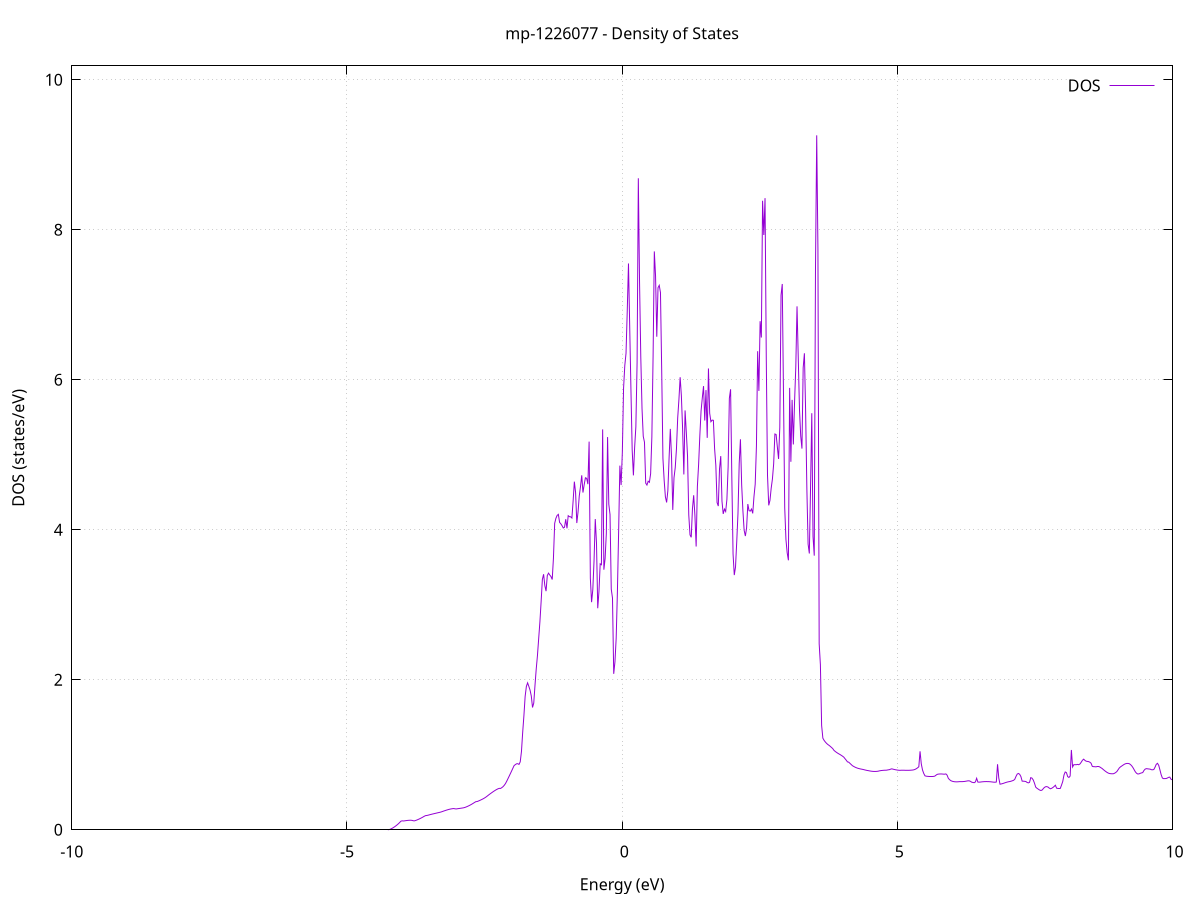 set title 'mp-1226077 - Density of States'
set xlabel 'Energy (eV)'
set ylabel 'DOS (states/eV)'
set grid
set xrange [-10:10]
set yrange [0:10.184]
set xzeroaxis lt -1
set terminal png size 800,600
set output 'mp-1226077_dos_gnuplot.png'
plot '-' using 1:2 with lines title 'DOS'
-6.300300 0.000000
-6.277900 0.000000
-6.255600 0.000000
-6.233200 0.000000
-6.210900 0.000000
-6.188500 0.000000
-6.166100 0.000000
-6.143800 0.000000
-6.121400 0.000000
-6.099100 0.000000
-6.076700 0.000000
-6.054400 0.000000
-6.032000 0.000000
-6.009700 0.000000
-5.987300 0.000000
-5.965000 0.000000
-5.942600 0.000000
-5.920300 0.000000
-5.897900 0.000000
-5.875600 0.000000
-5.853200 0.000000
-5.830800 0.000000
-5.808500 0.000000
-5.786100 0.000000
-5.763800 0.000000
-5.741400 0.000000
-5.719100 0.000000
-5.696700 0.000000
-5.674400 0.000000
-5.652000 0.000000
-5.629700 0.000000
-5.607300 0.000000
-5.585000 0.000000
-5.562600 0.000000
-5.540300 0.000000
-5.517900 0.000000
-5.495500 0.000000
-5.473200 0.000000
-5.450800 0.000000
-5.428500 0.000000
-5.406100 0.000000
-5.383800 0.000000
-5.361400 0.000000
-5.339100 0.000000
-5.316700 0.000000
-5.294400 0.000000
-5.272000 0.000000
-5.249700 0.000000
-5.227300 0.000000
-5.204900 0.000000
-5.182600 0.000000
-5.160200 0.000000
-5.137900 0.000000
-5.115500 0.000000
-5.093200 0.000000
-5.070800 0.000000
-5.048500 0.000000
-5.026100 0.000000
-5.003800 0.000000
-4.981400 0.000000
-4.959100 0.000000
-4.936700 0.000000
-4.914400 0.000000
-4.892000 0.000000
-4.869600 0.000000
-4.847300 0.000000
-4.824900 0.000000
-4.802600 0.000000
-4.780200 0.000000
-4.757900 0.000000
-4.735500 0.000000
-4.713200 0.000000
-4.690800 0.000000
-4.668500 0.000000
-4.646100 0.000000
-4.623800 0.000000
-4.601400 0.000000
-4.579000 0.000000
-4.556700 0.000000
-4.534300 0.000000
-4.512000 0.000000
-4.489600 0.000000
-4.467300 0.000000
-4.444900 0.000000
-4.422600 0.000000
-4.400200 0.000000
-4.377900 0.000000
-4.355500 0.000000
-4.333200 0.000000
-4.310800 0.000000
-4.288500 0.000000
-4.266100 0.000000
-4.243700 0.000800
-4.221400 0.005400
-4.199000 0.012200
-4.176700 0.020500
-4.154300 0.030300
-4.132000 0.041200
-4.109600 0.053400
-4.087300 0.066600
-4.064900 0.081000
-4.042600 0.096800
-4.020200 0.114400
-3.997900 0.119200
-3.975500 0.117000
-3.953100 0.119100
-3.930800 0.121600
-3.908400 0.124000
-3.886100 0.125700
-3.863700 0.126800
-3.841400 0.127000
-3.819000 0.125600
-3.796700 0.120400
-3.774300 0.118900
-3.752000 0.124200
-3.729600 0.130300
-3.707300 0.137300
-3.684900 0.144800
-3.662600 0.152800
-3.640200 0.161400
-3.617800 0.170500
-3.595500 0.180100
-3.573100 0.188400
-3.550800 0.190400
-3.528400 0.194000
-3.506100 0.198500
-3.483700 0.202900
-3.461400 0.207100
-3.439000 0.211100
-3.416700 0.215000
-3.394300 0.218900
-3.372000 0.222800
-3.349600 0.226700
-3.327300 0.230400
-3.304900 0.234300
-3.282500 0.239200
-3.260200 0.245000
-3.237800 0.250800
-3.215500 0.256300
-3.193100 0.261700
-3.170800 0.266700
-3.148400 0.271400
-3.126100 0.275400
-3.103700 0.278700
-3.081400 0.281300
-3.059000 0.282900
-3.036700 0.279300
-3.014300 0.277700
-2.991900 0.280400
-2.969600 0.282900
-2.947200 0.285400
-2.924900 0.287900
-2.902500 0.290200
-2.880200 0.293200
-2.857800 0.297700
-2.835500 0.303800
-2.813100 0.310800
-2.790800 0.318400
-2.768400 0.326700
-2.746100 0.335500
-2.723700 0.345000
-2.701400 0.355100
-2.679000 0.365800
-2.656600 0.375000
-2.634300 0.376700
-2.611900 0.383200
-2.589600 0.390300
-2.567200 0.397800
-2.544900 0.405800
-2.522500 0.414500
-2.500200 0.423800
-2.477800 0.434600
-2.455500 0.446800
-2.433100 0.459900
-2.410800 0.472500
-2.388400 0.484600
-2.366000 0.496300
-2.343700 0.507800
-2.321300 0.518800
-2.299000 0.529100
-2.276600 0.538400
-2.254300 0.546700
-2.231900 0.552300
-2.209600 0.550900
-2.187200 0.561500
-2.164900 0.574300
-2.142500 0.592600
-2.120200 0.615600
-2.097800 0.646500
-2.075500 0.680100
-2.053100 0.714200
-2.030700 0.748800
-2.008400 0.783900
-1.986000 0.819400
-1.963700 0.855300
-1.941300 0.868300
-1.919000 0.879500
-1.896600 0.881200
-1.874300 0.871500
-1.851900 0.905700
-1.829600 1.042500
-1.807200 1.298600
-1.784900 1.520900
-1.762500 1.778600
-1.740200 1.911300
-1.717800 1.959000
-1.695400 1.911600
-1.673100 1.861500
-1.650700 1.782500
-1.628400 1.630700
-1.606000 1.688600
-1.583700 1.924700
-1.561300 2.141000
-1.539000 2.322200
-1.516600 2.548200
-1.494300 2.772000
-1.471900 3.044400
-1.449600 3.337600
-1.427200 3.406600
-1.404800 3.255600
-1.382500 3.181300
-1.360100 3.389100
-1.337800 3.421500
-1.315400 3.396700
-1.293100 3.375900
-1.270700 3.336300
-1.248400 3.619300
-1.226000 4.084600
-1.203700 4.152100
-1.181300 4.191000
-1.159000 4.205000
-1.136600 4.097600
-1.114300 4.079100
-1.091900 4.054000
-1.069500 4.023700
-1.047200 4.033700
-1.024800 4.140000
-1.002500 4.019100
-0.980100 4.187200
-0.957800 4.174200
-0.935400 4.172400
-0.913100 4.156300
-0.890700 4.384300
-0.868400 4.641400
-0.846000 4.495700
-0.823700 4.089600
-0.801300 4.237600
-0.778900 4.451400
-0.756600 4.576000
-0.734200 4.725800
-0.711900 4.495800
-0.689500 4.602800
-0.667200 4.692500
-0.644800 4.685800
-0.622500 4.607700
-0.600100 5.174900
-0.577800 3.353900
-0.555400 3.034300
-0.533100 3.200600
-0.510700 3.585000
-0.488400 4.142400
-0.466000 3.821300
-0.443600 2.953400
-0.421300 3.176000
-0.398900 3.545600
-0.376600 3.533900
-0.354200 5.338000
-0.331900 3.467100
-0.309500 3.616300
-0.287200 3.953700
-0.264800 5.235600
-0.242500 4.340800
-0.220100 4.202200
-0.197800 3.208100
-0.175400 3.089500
-0.153100 2.078900
-0.130700 2.237400
-0.108300 2.554700
-0.086000 3.175700
-0.063600 3.985300
-0.041300 4.854400
-0.018900 4.595500
0.003400 5.027200
0.025800 5.885100
0.048100 6.187900
0.070500 6.351900
0.092800 6.915400
0.115200 7.549700
0.137500 6.705000
0.159900 5.862800
0.182300 5.064600
0.204600 4.724300
0.227000 5.098800
0.249300 5.373400
0.271700 6.228800
0.294000 8.685200
0.316400 7.290500
0.338700 6.301000
0.361100 5.616400
0.383400 5.245700
0.405800 5.166500
0.428100 4.621200
0.450500 4.595700
0.472800 4.646600
0.495200 4.632200
0.517600 4.747000
0.539900 5.237200
0.562300 6.315800
0.584600 7.710800
0.607000 7.381100
0.629300 6.573400
0.651700 7.225900
0.674000 7.258100
0.696400 7.161900
0.718700 6.126200
0.741100 4.951800
0.763400 4.659400
0.785800 4.438700
0.808200 4.363800
0.830500 4.519200
0.852900 4.955800
0.875200 5.344100
0.897600 4.966900
0.919900 4.264000
0.942300 4.692800
0.964600 4.827700
0.987000 5.079400
1.009300 5.489900
1.031700 5.736200
1.054000 6.033500
1.076400 5.784100
1.098700 5.344300
1.121100 4.737300
1.143500 5.590400
1.165800 5.300500
1.188200 4.980500
1.210500 4.197800
1.232900 3.931500
1.255200 3.899200
1.277600 4.280400
1.299900 4.459500
1.322300 4.187800
1.344600 3.776200
1.367000 4.576200
1.389300 4.868800
1.411700 5.256300
1.434000 5.584600
1.456400 5.756600
1.478800 5.915100
1.501100 5.456000
1.523500 5.862100
1.545800 5.224700
1.568200 6.149600
1.590500 5.553000
1.612900 5.440200
1.635200 5.461400
1.657600 5.458700
1.679900 5.081800
1.702300 4.858900
1.724600 4.362300
1.747000 4.315600
1.769400 4.811900
1.791700 4.981700
1.814100 4.380300
1.836400 4.211100
1.858800 4.275300
1.881100 4.243300
1.903500 4.404600
1.925800 4.837400
1.948200 5.752700
1.970500 5.872500
1.992900 4.699700
2.015200 3.678800
2.037600 3.395600
2.059900 3.503100
2.082300 3.841000
2.104700 4.215100
2.127000 4.882000
2.149400 5.206100
2.171700 4.598900
2.194100 4.255800
2.216400 3.994400
2.238800 3.915900
2.261100 4.022900
2.283500 4.342500
2.305800 4.254200
2.328200 4.248400
2.350500 4.275900
2.372900 4.218000
2.395300 4.441100
2.417600 4.606900
2.440000 5.114400
2.462300 6.379800
2.484700 5.850400
2.507000 6.780300
2.529400 6.562800
2.551700 8.385600
2.574100 7.929700
2.596400 8.420800
2.618800 6.291200
2.641100 4.728300
2.663500 4.325000
2.685800 4.390400
2.708200 4.554200
2.730600 4.676700
2.752900 4.875800
2.775300 5.276400
2.797600 5.269800
2.820000 5.103800
2.842300 4.943900
2.864700 5.366500
2.887000 7.126100
2.909400 7.276200
2.931700 5.810900
2.954100 4.291500
2.976400 3.868600
2.998800 3.691400
3.021100 3.592700
3.043500 5.891200
3.065900 4.905900
3.088200 5.731000
3.110600 5.137400
3.132900 5.704000
3.155300 6.171900
3.177600 6.978300
3.200000 6.295700
3.222300 5.601300
3.244700 5.248400
3.267000 5.081700
3.289400 6.159000
3.311700 6.352600
3.334100 5.565700
3.356500 4.539900
3.378800 3.809300
3.401200 3.683200
3.423500 4.567700
3.445900 5.553600
3.468200 3.909700
3.490600 3.654400
3.512900 7.458400
3.535300 9.258000
3.557600 7.737800
3.580000 2.480500
3.602300 2.200300
3.624700 1.390200
3.647000 1.221400
3.669400 1.191900
3.691800 1.170500
3.714100 1.152100
3.736500 1.137400
3.758800 1.125700
3.781200 1.112500
3.803500 1.097700
3.825900 1.082900
3.848200 1.059100
3.870600 1.045100
3.892900 1.032700
3.915300 1.021800
3.937600 1.011800
3.960000 1.002700
3.982400 0.992200
4.004700 0.981000
4.027100 0.968700
4.049400 0.947900
4.071800 0.927800
4.094100 0.905300
4.116500 0.901300
4.138800 0.885800
4.161200 0.870400
4.183500 0.854800
4.205900 0.845000
4.228200 0.836100
4.250600 0.828500
4.272900 0.822300
4.295300 0.817300
4.317700 0.813100
4.340000 0.809500
4.362400 0.806500
4.384700 0.802700
4.407100 0.798500
4.429400 0.794500
4.451800 0.790900
4.474100 0.788000
4.496500 0.784800
4.518800 0.781900
4.541200 0.779700
4.563500 0.778300
4.585900 0.777700
4.608300 0.777900
4.630600 0.778900
4.653000 0.781300
4.675300 0.785400
4.697700 0.788500
4.720000 0.790700
4.742400 0.792400
4.764700 0.793500
4.787100 0.794100
4.809400 0.795000
4.831800 0.798800
4.854100 0.800800
4.876500 0.807500
4.898800 0.812500
4.921200 0.808200
4.943600 0.804100
4.965900 0.800400
4.988300 0.797400
5.010600 0.794800
5.033000 0.793000
5.055300 0.793100
5.077700 0.793800
5.100000 0.794000
5.122400 0.793600
5.144700 0.793100
5.167100 0.792800
5.189400 0.792700
5.211800 0.793000
5.234100 0.793700
5.256500 0.794900
5.278900 0.796500
5.301200 0.799600
5.323600 0.805600
5.345900 0.814500
5.368300 0.826000
5.390600 0.840200
5.413000 1.045700
5.435300 0.879200
5.457700 0.797200
5.480000 0.751300
5.502400 0.719400
5.524700 0.714600
5.547100 0.712600
5.569500 0.711100
5.591800 0.710200
5.614200 0.709800
5.636500 0.710100
5.658900 0.711700
5.681200 0.715300
5.703600 0.728300
5.725900 0.739300
5.748300 0.742300
5.770600 0.743700
5.793000 0.744200
5.815300 0.743400
5.837700 0.741800
5.860000 0.740900
5.882400 0.744700
5.904800 0.727900
5.927100 0.685700
5.949500 0.668200
5.971800 0.655100
5.994200 0.647900
6.016500 0.643200
6.038900 0.640600
6.061200 0.639300
6.083600 0.639200
6.105900 0.640000
6.128300 0.641800
6.150600 0.642000
6.173000 0.641600
6.195400 0.642500
6.217700 0.644100
6.240100 0.646800
6.262400 0.649700
6.284800 0.652700
6.307100 0.652300
6.329500 0.645600
6.351800 0.634300
6.374200 0.630700
6.396500 0.627500
6.418900 0.638000
6.441200 0.686600
6.463600 0.635700
6.485900 0.634900
6.508300 0.636100
6.530700 0.638400
6.553000 0.640200
6.575400 0.641400
6.597700 0.642200
6.620100 0.642400
6.642400 0.641900
6.664800 0.641400
6.687100 0.640400
6.709500 0.638500
6.731800 0.636400
6.754200 0.634500
6.776500 0.634000
6.798900 0.636600
6.821200 0.873400
6.843600 0.689700
6.866000 0.607500
6.888300 0.611000
6.910700 0.615200
6.933000 0.620500
6.955400 0.626400
6.977700 0.631900
7.000100 0.636600
7.022400 0.640400
7.044800 0.643200
7.067100 0.647600
7.089500 0.653200
7.111800 0.659100
7.134200 0.673200
7.156600 0.711900
7.178900 0.743000
7.201300 0.750900
7.223600 0.739300
7.246000 0.708400
7.268300 0.648300
7.290700 0.647600
7.313000 0.646300
7.335400 0.643400
7.357700 0.631100
7.380100 0.625100
7.402400 0.632200
7.424800 0.695200
7.447100 0.688400
7.469500 0.664000
7.491900 0.622000
7.514200 0.569000
7.536600 0.553700
7.558900 0.542800
7.581300 0.531500
7.603600 0.524600
7.626000 0.526700
7.648300 0.544700
7.670700 0.563300
7.693000 0.573500
7.715400 0.575600
7.737700 0.569500
7.760100 0.555900
7.782500 0.546500
7.804800 0.553200
7.827200 0.563800
7.849500 0.577400
7.871900 0.593700
7.894200 0.554400
7.916600 0.551200
7.938900 0.549700
7.961300 0.551700
7.983600 0.595500
8.006000 0.644300
8.028300 0.729900
8.050700 0.770700
8.073000 0.761800
8.095400 0.709200
8.117800 0.697400
8.140100 0.716300
8.162500 1.063700
8.184800 0.837700
8.207200 0.868000
8.229500 0.867100
8.251900 0.867500
8.274200 0.871600
8.296600 0.867300
8.318900 0.877400
8.341300 0.900400
8.363600 0.926600
8.386000 0.941400
8.408300 0.925300
8.430700 0.914600
8.453100 0.911300
8.475400 0.908900
8.497800 0.900900
8.520100 0.887600
8.542500 0.845600
8.564800 0.841400
8.587200 0.841000
8.609500 0.838800
8.631900 0.843400
8.654200 0.843900
8.676600 0.838500
8.698900 0.827400
8.721300 0.816900
8.743700 0.802400
8.766000 0.788600
8.788400 0.776100
8.810700 0.764800
8.833100 0.755700
8.855400 0.750100
8.877800 0.747800
8.900100 0.746400
8.922500 0.746300
8.944800 0.752700
8.967200 0.763100
8.989500 0.776500
9.011900 0.800900
9.034200 0.824800
9.056600 0.839400
9.079000 0.850600
9.101300 0.862000
9.123700 0.872900
9.146000 0.880300
9.168400 0.884300
9.190700 0.884700
9.213100 0.881300
9.235400 0.870500
9.257800 0.853700
9.280100 0.830700
9.302500 0.801600
9.324800 0.772600
9.347200 0.753300
9.369600 0.743600
9.391900 0.745400
9.414300 0.753000
9.436600 0.758200
9.459000 0.762300
9.481300 0.790700
9.503700 0.809100
9.526000 0.814800
9.548400 0.812700
9.570700 0.810300
9.593100 0.808800
9.615400 0.801000
9.637800 0.799400
9.660100 0.803000
9.682500 0.833900
9.704900 0.872500
9.727200 0.886100
9.749600 0.858900
9.771900 0.798200
9.794300 0.733500
9.816600 0.689500
9.839000 0.681500
9.861300 0.682400
9.883700 0.683100
9.906000 0.689600
9.928400 0.699000
9.950700 0.702100
9.973100 0.674300
9.995400 0.666400
10.017800 0.667500
10.040200 0.672800
10.062500 0.680900
10.084900 0.692100
10.107200 0.707100
10.129600 0.726800
10.151900 0.736100
10.174300 0.747400
10.196600 0.751000
10.219000 0.757100
10.241300 0.767300
10.263700 0.771200
10.286000 0.773700
10.308400 0.779700
10.330800 0.791400
10.353100 0.893500
10.375500 0.931500
10.397800 0.914100
10.420200 0.904600
10.442500 0.903700
10.464900 0.913500
10.487200 0.923200
10.509600 0.928100
10.531900 0.924100
10.554300 0.912600
10.576600 0.889600
10.599000 0.862300
10.621300 0.843700
10.643700 0.823900
10.666100 0.805700
10.688400 0.789200
10.710800 0.778000
10.733100 0.770800
10.755500 0.766500
10.777800 0.759500
10.800200 0.750800
10.822500 0.741400
10.844900 0.731100
10.867200 0.719800
10.889600 0.707500
10.911900 0.694200
10.934300 0.680500
10.956700 0.669900
10.979000 0.667900
11.001400 0.677100
11.023700 0.688700
11.046100 0.697500
11.068400 0.707500
11.090800 0.716900
11.113100 0.725600
11.135500 0.735700
11.157800 0.748400
11.180200 0.764500
11.202500 0.784000
11.224900 0.807300
11.247200 0.960800
11.269600 0.851900
11.292000 0.758400
11.314300 0.755900
11.336700 0.756900
11.359000 0.758300
11.381400 0.758900
11.403700 0.759600
11.426100 0.763000
11.448400 0.766000
11.470800 0.767800
11.493100 0.768600
11.515500 0.768500
11.537800 0.767600
11.560200 0.767500
11.582500 0.767500
11.604900 0.766300
11.627300 0.762700
11.649600 0.758800
11.672000 0.755500
11.694300 0.754600
11.716700 0.752200
11.739000 0.747500
11.761400 0.743100
11.783700 0.739200
11.806100 0.738500
11.828400 0.739600
11.850800 0.742400
11.873100 0.746800
11.895500 0.752200
11.917900 0.750300
11.940200 0.745200
11.962600 0.740500
11.984900 0.737000
12.007300 0.734900
12.029600 0.736000
12.052000 0.751000
12.074300 0.768400
12.096700 0.786500
12.119000 0.805500
12.141400 0.819400
12.163700 0.823900
12.186100 0.831400
12.208400 0.858700
12.230800 0.908900
12.253200 0.981900
12.275500 0.896500
12.297900 0.867500
12.320200 0.872300
12.342600 0.884100
12.364900 0.900400
12.387300 0.917900
12.409600 0.937300
12.432000 0.966800
12.454300 1.009500
12.476700 1.044600
12.499000 1.057800
12.521400 1.062100
12.543800 1.059400
12.566100 1.047200
12.588500 1.078500
12.610800 1.080500
12.633200 1.041700
12.655500 1.029100
12.677900 1.017600
12.700200 1.003300
12.722600 0.987200
12.744900 0.969700
12.767300 0.951100
12.789600 0.932300
12.812000 0.915800
12.834300 0.900800
12.856700 0.891600
12.879100 0.872600
12.901400 0.857300
12.923800 0.847900
12.946100 0.838700
12.968500 0.832600
12.990800 0.829000
13.013200 0.826700
13.035500 0.843700
13.057900 0.838300
13.080200 0.832100
13.102600 0.825100
13.124900 0.818900
13.147300 0.813600
13.169700 0.809700
13.192000 0.806500
13.214400 0.803800
13.236700 0.805300
13.259100 0.810200
13.281400 0.816900
13.303800 0.823500
13.326100 0.829900
13.348500 0.837100
13.370800 0.845300
13.393200 0.854700
13.415500 0.865000
13.437900 0.875900
13.460200 0.887600
13.482600 0.900400
13.505000 0.914400
13.527300 0.929300
13.549700 0.945400
13.572000 0.962500
13.594400 0.979400
13.616700 0.993100
13.639100 1.061400
13.661400 1.010800
13.683800 1.007700
13.706100 1.010400
13.728500 1.014400
13.750800 1.018000
13.773200 1.021300
13.795500 1.024400
13.817900 1.028000
13.840300 1.031900
13.862600 1.036600
13.885000 1.042800
13.907300 1.048400
13.929700 1.053000
13.952000 1.056600
13.974400 1.060500
13.996700 1.053500
14.019100 1.056500
14.041400 1.061000
14.063800 1.066500
14.086100 1.072500
14.108500 1.078800
14.130900 1.085600
14.153200 1.083000
14.175600 1.093400
14.197900 1.095000
14.220300 1.095800
14.242600 1.097200
14.265000 1.105600
14.287300 1.119800
14.309700 1.130900
14.332000 1.146200
14.354400 1.153100
14.376700 1.148900
14.399100 1.150400
14.421400 1.138000
14.443800 1.117500
14.466200 1.105000
14.488500 1.095900
14.510900 1.087100
14.533200 1.079600
14.555600 1.068400
14.577900 1.059000
14.600300 1.050700
14.622600 1.043200
14.645000 1.036900
14.667300 1.030700
14.689700 1.025100
14.712000 1.020500
14.734400 1.017000
14.756800 1.014600
14.779100 1.011400
14.801500 1.010200
14.823800 1.008900
14.846200 1.006800
14.868500 1.002100
14.890900 0.995300
14.913200 1.030600
14.935600 1.005200
14.957900 1.005400
14.980300 1.006400
15.002600 1.004100
15.025000 0.997800
15.047300 0.997600
15.069700 0.999800
15.092100 1.003300
15.114400 1.007600
15.136800 1.012500
15.159100 1.018100
15.181500 1.025000
15.203800 1.036300
15.226200 1.048300
15.248500 1.060100
15.270900 1.056100
15.293200 1.068500
15.315600 1.108000
15.337900 1.155500
15.360300 1.178800
15.382600 1.149800
15.405000 1.122600
15.427400 1.122100
15.449700 1.123800
15.472100 1.127300
15.494400 1.132400
15.516800 1.139800
15.539100 1.148800
15.561500 1.157000
15.583800 1.164400
15.606200 1.169700
15.628500 1.172500
15.650900 1.172600
15.673200 1.171800
15.695600 1.171900
15.718000 1.175700
15.740300 1.181200
15.762700 1.187800
15.785000 1.194600
15.807400 1.202500
15.829700 1.228100
15.852100 1.252300
15.874400 1.273500
15.896800 1.291800
15.919100 1.299900
15.941500 1.306600
15.963800 1.296600
15.986200 1.271400
16.008500 1.258200
16.030900 1.257100
16.053300 1.264200
16.075600 1.304200
16.098000 1.355700
16.120300 1.366200
16.142700 1.354500
16.165000 1.316800
16.187400 1.285000
16.209700 1.264600
16.232100 1.254800
16.254400 1.255100
16.276800 1.257800
16.299100 1.261400
16.321500 1.265600
16.343900 1.270000
16.366200 1.273700
16.388600 1.268300
16.410900 1.230100
16.433300 1.196800
16.455600 1.187300
16.478000 1.190400
16.500300 1.201800
16.522700 1.216500
16.545000 1.228800
16.567400 1.237400
16.589700 1.242100
16.612100 1.246600
16.634400 1.252900
16.656800 1.260800
16.679200 1.270500
16.701500 1.282000
16.723900 1.293700
16.746200 1.302700
16.768600 1.314100
16.790900 1.323500
16.813300 1.330800
16.835600 1.337300
16.858000 1.343000
16.880300 1.347200
16.902700 1.349800
16.925000 1.351400
16.947400 1.353000
16.969700 1.350100
16.992100 1.345000
17.014500 1.340900
17.036800 1.334400
17.059200 1.320500
17.081500 1.347900
17.103900 1.332900
17.126200 1.321900
17.148600 1.318500
17.170900 1.317500
17.193300 1.316300
17.215600 1.317100
17.238000 1.315800
17.260300 1.315200
17.282700 1.317700
17.305100 1.321600
17.327400 1.329200
17.349800 1.332300
17.372100 1.325100
17.394500 1.303100
17.416800 1.282500
17.439200 1.265900
17.461500 1.249300
17.483900 1.229900
17.506200 1.214200
17.528600 1.204500
17.550900 1.194400
17.573300 1.185200
17.595600 1.176900
17.618000 1.169600
17.640400 1.163800
17.662700 1.158400
17.685100 1.153100
17.707400 1.148300
17.729800 1.149700
17.752100 1.154800
17.774500 1.161700
17.796800 1.173300
17.819200 1.188500
17.841500 1.208200
17.863900 1.231500
17.886200 1.254800
17.908600 1.277700
17.931000 1.289700
17.953300 1.300900
17.975700 1.314000
17.998000 1.328900
18.020400 1.338400
18.042700 1.336900
18.065100 1.337400
18.087400 1.336000
18.109800 1.332100
18.132100 1.324900
18.154500 1.293400
18.176800 1.280300
18.199200 1.266400
18.221500 1.252700
18.243900 1.241500
18.266300 1.232600
18.288600 1.226100
18.311000 1.222100
18.333300 1.218400
18.355700 1.218800
18.378000 1.226600
18.400400 1.240100
18.422700 1.243700
18.445100 1.250300
18.467400 1.269900
18.489800 1.299700
18.512100 1.369400
18.534500 1.363200
18.556800 1.353600
18.579200 1.342800
18.601600 1.337000
18.623900 1.333600
18.646300 1.331400
18.668600 1.331500
18.691000 1.337000
18.713300 1.351800
18.735700 1.377800
18.758000 1.391300
18.780400 1.392900
18.802700 1.389700
18.825100 1.389600
18.847400 1.394900
18.869800 1.400100
18.892200 1.398700
18.914500 1.391900
18.936900 1.383900
18.959200 1.376500
18.981600 1.366500
19.003900 1.351200
19.026300 1.330100
19.048600 1.305600
19.071000 1.278700
19.093300 1.257700
19.115700 1.250400
19.138000 1.247500
19.160400 1.243200
19.182700 1.237700
19.205100 1.231600
19.227500 1.226100
19.249800 1.221400
19.272200 1.217300
19.294500 1.214400
19.316900 1.213500
19.339200 1.214400
19.361600 1.215100
19.383900 1.213900
19.406300 1.212600
19.428600 1.211200
19.451000 1.206900
19.473300 1.206000
19.495700 1.205200
19.518100 1.204300
19.540400 1.214000
19.562800 1.226500
19.585100 1.221300
19.607500 1.208500
19.629800 1.206300
19.652200 1.234100
19.674500 1.265300
19.696900 1.257600
19.719200 1.252600
19.741600 1.253900
19.763900 1.262400
19.786300 1.276300
19.808600 1.288700
19.831000 1.298800
19.853400 1.306300
19.875700 1.314100
19.898100 1.298900
19.920400 1.281100
19.942800 1.269500
19.965100 2.125000
19.987500 1.254400
20.009800 1.205100
20.032200 1.201500
20.054500 1.207900
20.076900 1.200800
20.099200 1.189000
20.121600 1.189300
20.143900 1.191500
20.166300 1.194600
20.188700 1.199400
20.211000 1.202200
20.233400 1.209800
20.255700 1.222700
20.278100 1.247100
20.300400 1.265500
20.322800 1.285100
20.345100 1.319100
20.367500 1.353900
20.389800 1.404900
20.412200 1.340900
20.434500 1.297700
20.456900 1.280000
20.479300 1.265300
20.501600 1.253600
20.524000 1.245800
20.546300 1.239600
20.568700 1.236200
20.591000 1.234200
20.613400 1.232400
20.635700 1.230800
20.658100 1.229000
20.680400 1.225200
20.702800 1.225800
20.725100 1.221100
20.747500 1.216300
20.769800 1.210500
20.792200 1.207200
20.814600 1.205700
20.836900 1.206100
20.859300 1.208600
20.881600 1.213200
20.904000 1.222600
20.926300 1.239000
20.948700 1.222000
20.971000 1.191600
20.993400 1.161100
21.015700 1.152400
21.038100 1.146500
21.060400 1.140300
21.082800 1.136600
21.105200 1.160500
21.127500 1.278800
21.149900 1.237300
21.172200 1.191200
21.194600 1.148800
21.216900 1.113300
21.239300 1.097100
21.261600 1.083900
21.284000 1.077600
21.306300 1.083700
21.328700 1.089800
21.351000 1.089600
21.373400 1.089000
21.395700 1.087500
21.418100 1.084300
21.440500 1.076000
21.462800 1.170900
21.485200 1.112200
21.507500 1.091100
21.529900 1.078200
21.552200 1.065600
21.574600 1.052600
21.596900 1.042200
21.619300 1.038500
21.641600 1.024600
21.664000 1.018400
21.686300 1.014700
21.708700 1.043200
21.731100 1.080400
21.753400 1.123300
21.775800 1.170800
21.798100 1.204800
21.820500 1.235200
21.842800 1.264500
21.865200 1.293000
21.887500 1.324200
21.909900 1.351900
21.932200 1.366600
21.954600 1.378900
21.976900 1.390200
21.999300 1.402700
22.021600 1.416000
22.044000 1.427200
22.066400 1.439200
22.088700 1.454500
22.111100 1.470200
22.133400 1.485700
22.155800 1.503100
22.178100 1.511000
22.200500 1.522700
22.222800 1.538900
22.245200 1.558900
22.267500 1.587000
22.289900 1.640600
22.312200 1.711200
22.334600 1.778500
22.356900 1.817300
22.379300 1.854700
22.401700 1.920900
22.424000 2.021700
22.446400 2.075700
22.468700 2.071000
22.491100 2.038200
22.513400 1.999600
22.535800 1.994700
22.558100 2.000000
22.580500 2.003700
22.602800 2.010800
22.625200 2.010100
22.647500 2.004600
22.669900 1.990600
22.692300 1.961300
22.714600 1.933700
22.737000 1.904700
22.759300 1.877500
22.781700 1.853100
22.804000 1.854000
22.826400 1.889700
22.848700 1.931100
22.871100 1.972900
22.893400 2.000700
22.915800 2.033800
22.938100 2.083400
22.960500 2.121000
22.982800 2.140800
23.005200 2.135200
23.027600 2.100700
23.049900 2.045300
23.072300 1.953200
23.094600 1.901500
23.117000 1.854100
23.139300 1.830100
23.161700 1.880000
23.184000 1.940300
23.206400 1.898200
23.228700 1.850600
23.251100 1.814500
23.273400 1.804500
23.295800 1.789700
23.318200 1.784500
23.340500 1.772700
23.362900 1.764000
23.385200 1.771700
23.407600 1.829900
23.429900 1.878000
23.452300 1.910700
23.474600 1.916200
23.497000 1.862000
23.519300 1.897800
23.541700 1.856200
23.564000 1.782100
23.586400 1.762200
23.608700 1.781000
23.631100 1.794200
23.653500 1.788900
23.675800 1.784600
23.698200 1.774700
23.720500 1.698300
23.742900 1.655000
23.765200 1.665100
23.787600 1.698600
23.809900 1.762700
23.832300 1.821400
23.854600 1.871600
23.877000 1.895400
23.899300 1.869100
23.921700 1.812800
23.944000 1.750200
23.966400 1.691600
23.988800 1.622200
24.011100 1.576400
24.033500 1.508400
24.055800 1.436200
24.078200 1.402900
24.100500 1.382900
24.122900 1.383600
24.145200 1.408900
24.167600 1.451100
24.189900 1.508300
24.212300 1.515900
24.234600 1.522600
24.257000 1.529800
24.279400 1.534000
24.301700 1.551300
24.324100 1.565900
24.346400 1.531500
24.368800 1.572800
24.391100 1.623000
24.413500 1.658600
24.435800 1.672600
24.458200 1.672700
24.480500 1.637700
24.502900 1.608700
24.525200 1.600800
24.547600 1.538600
24.569900 1.515900
24.592300 1.493700
24.614700 1.476900
24.637000 1.430000
24.659400 1.380300
24.681700 1.346500
24.704100 1.326600
24.726400 1.315400
24.748800 1.307200
24.771100 1.302500
24.793500 1.309100
24.815800 1.332600
24.838200 1.357000
24.860500 1.370600
24.882900 1.390200
24.905300 1.403200
24.927600 1.408700
24.950000 1.405300
24.972300 1.399100
24.994700 1.394900
25.017000 1.409400
25.039400 1.427300
25.061700 1.483500
25.084100 1.507600
25.106400 1.447300
25.128800 1.403200
25.151100 1.379400
25.173500 1.337700
25.195800 1.312600
25.218200 1.297400
25.240600 1.284900
25.262900 1.300200
25.285300 1.299200
25.307600 1.281300
25.330000 1.304700
25.352300 1.334800
25.374700 1.356200
25.397000 1.365400
25.419400 1.330900
25.441700 1.294900
25.464100 1.276500
25.486400 1.243700
25.508800 1.218000
25.531100 1.192700
25.553500 1.164400
25.575900 1.135500
25.598200 1.107900
25.620600 1.082200
25.642900 1.058900
25.665300 1.037600
25.687600 1.023900
25.710000 1.012800
25.732300 1.008500
25.754700 1.009500
25.777000 1.012600
25.799400 1.016700
25.821700 1.018900
25.844100 1.018900
25.866500 1.019700
25.888800 1.017000
25.911200 1.008700
25.933500 0.994300
25.955900 0.976500
25.978200 0.949800
26.000600 0.937900
26.022900 0.922200
26.045300 0.913200
26.067600 0.905800
26.090000 0.996500
26.112300 0.997500
26.134700 0.973000
26.157000 0.979400
26.179400 0.987300
26.201800 0.973100
26.224100 0.963600
26.246500 0.953200
26.268800 0.939700
26.291200 0.927900
26.313500 0.918400
26.335900 0.912400
26.358200 0.910900
26.380600 0.911400
26.402900 0.914100
26.425300 0.934700
26.447600 0.959700
26.470000 0.988000
26.492400 1.014800
26.514700 1.060400
26.537100 1.100400
26.559400 1.047700
26.581800 1.050700
26.604100 1.017800
26.626500 0.943800
26.648800 0.950900
26.671200 0.962000
26.693500 0.982200
26.715900 1.068400
26.738200 1.122000
26.760600 1.166800
26.782900 1.183600
26.805300 1.206600
26.827700 1.247000
26.850000 1.296000
26.872400 1.348100
26.894700 1.377600
26.917100 1.385700
26.939400 1.477900
26.961800 1.502500
26.984100 1.411200
27.006500 1.335400
27.028800 1.236900
27.051200 1.147800
27.073500 1.090800
27.095900 1.056800
27.118200 1.024400
27.140600 0.995700
27.163000 0.969800
27.185300 0.947700
27.207700 0.930300
27.230000 0.960100
27.252400 1.035300
27.274700 0.982200
27.297100 0.900800
27.319400 0.858100
27.341800 0.836800
27.364100 0.820300
27.386500 0.812900
27.408800 0.771200
27.431200 0.787500
27.453600 0.804000
27.475900 0.819400
27.498300 0.843000
27.520600 0.868000
27.543000 0.897600
27.565300 0.939700
27.587700 0.993400
27.610000 1.057000
27.632400 1.125400
27.654700 1.189700
27.677100 1.183200
27.699400 1.158800
27.721800 1.124100
27.744100 1.041800
27.766500 0.965400
27.788900 0.939900
27.811200 0.930000
27.833600 0.928800
27.855900 0.940500
27.878300 0.996300
27.900600 1.057600
27.923000 1.106900
27.945300 1.146900
27.967700 1.170900
27.990000 1.180800
28.012400 1.216800
28.034700 1.251500
28.057100 1.313700
28.079500 1.398900
28.101800 1.506700
28.124200 1.597700
28.146500 1.661700
28.168900 1.729000
28.191200 1.832400
28.213600 1.548300
28.235900 1.484100
28.258300 1.462600
28.280600 1.381200
28.303000 1.245500
28.325300 1.223100
28.347700 1.210100
28.370000 1.222700
28.392400 1.239900
28.414800 1.256000
28.437100 1.275800
28.459500 1.310800
28.481800 1.436000
28.504200 1.540200
28.526500 1.670900
28.548900 1.768500
28.571200 1.852800
28.593600 1.916900
28.615900 1.962200
28.638300 1.957500
28.660600 1.916800
28.683000 1.880300
28.705300 1.856400
28.727700 1.819100
28.750100 1.806600
28.772400 1.772200
28.794800 1.715200
28.817100 1.673900
28.839500 1.653900
28.861800 1.659500
28.884200 1.706200
28.906500 1.782300
28.928900 1.840000
28.951200 1.883500
28.973600 1.913700
28.995900 1.976700
29.018300 2.047700
29.040700 2.118600
29.063000 2.185700
29.085400 2.202400
29.107700 2.212500
29.130100 2.156500
29.152400 2.077100
29.174800 1.985700
29.197100 1.963200
29.219500 1.849400
29.241800 1.704800
29.264200 1.657100
29.286500 1.688900
29.308900 1.698000
29.331200 1.700100
29.353600 1.732300
29.376000 1.765100
29.398300 1.773800
29.420700 1.792200
29.443000 1.823000
29.465400 1.885700
29.487700 1.952900
29.510100 2.040300
29.532400 2.262700
29.554800 2.257600
29.577100 2.233400
29.599500 2.165500
29.621800 2.106200
29.644200 1.976200
29.666600 1.876900
29.688900 1.802500
29.711300 1.773300
29.733600 1.796400
29.756000 1.761500
29.778300 1.697600
29.800700 1.671700
29.823000 1.662900
29.845400 1.654900
29.867700 1.649500
29.890100 1.655900
29.912400 1.677600
29.934800 1.631300
29.957100 1.579800
29.979500 1.545400
30.001900 1.540600
30.024200 1.576800
30.046600 1.660500
30.068900 1.735100
30.091300 1.772800
30.113600 1.836300
30.136000 1.858800
30.158300 1.814400
30.180700 1.812500
30.203000 1.816900
30.225400 1.826900
30.247700 1.860100
30.270100 1.878000
30.292500 1.867900
30.314800 1.868200
30.337200 1.891000
30.359500 1.915100
30.381900 1.928800
30.404200 1.992400
30.426600 2.069300
30.448900 2.163500
30.471300 2.258100
30.493600 2.212800
30.516000 2.152800
30.538300 2.104600
30.560700 2.104900
30.583000 2.098800
30.605400 2.075900
30.627800 2.141000
30.650100 2.216700
30.672500 2.256600
30.694800 2.261400
30.717200 2.240400
30.739500 2.167800
30.761900 2.141500
30.784200 2.113200
30.806600 2.080200
30.828900 2.040500
30.851300 2.005300
30.873600 1.985000
30.896000 1.963900
30.918300 1.935600
30.940700 1.919500
30.963100 1.922200
30.985400 1.936300
31.007800 1.973200
31.030100 2.013400
31.052500 2.052200
31.074800 2.081600
31.097200 2.111000
31.119500 2.152400
31.141900 2.204700
31.164200 2.239500
31.186600 2.220400
31.208900 2.078300
31.231300 1.938300
31.253700 1.823000
31.276000 1.770900
31.298400 1.733400
31.320700 1.715700
31.343100 1.711700
31.365400 1.722800
31.387800 1.748300
31.410100 1.760700
31.432500 1.795800
31.454800 1.818600
31.477200 1.836200
31.499500 1.867900
31.521900 1.910000
31.544200 1.955600
31.566600 2.065600
31.589000 2.103400
31.611300 2.089000
31.633700 1.971700
31.656000 1.872400
31.678400 1.854100
31.700700 1.864300
31.723100 1.885200
31.745400 1.906000
31.767800 1.921800
31.790100 1.930400
31.812500 1.933000
31.834800 1.930900
31.857200 1.932600
31.879600 1.954900
31.901900 1.963800
31.924300 1.959300
31.946600 1.957400
31.969000 1.963400
31.991300 1.978600
32.013700 2.005500
32.036000 2.041700
32.058400 2.068100
32.080700 2.061400
32.103100 2.001000
32.125400 1.954700
32.147800 1.901300
32.170100 1.788300
32.192500 1.743200
32.214900 1.706000
32.237200 1.673100
32.259600 1.654500
32.281900 1.642700
32.304300 1.631400
32.326600 1.621400
32.349000 1.623200
32.371300 1.635500
32.393700 1.703200
32.416000 1.726300
32.438400 1.750400
32.460700 1.752200
32.483100 1.738600
32.505400 1.747100
32.527800 1.751600
32.550200 1.743100
32.572500 1.714200
32.594900 1.654700
32.617200 1.585000
32.639600 1.543200
32.661900 1.503200
32.684300 1.476000
32.706600 1.456100
32.729000 1.438900
32.751300 1.433900
32.773700 1.439700
32.796000 1.440400
32.818400 1.431600
32.840800 1.383700
32.863100 1.391100
32.885500 1.410100
32.907800 1.403500
32.930200 1.395200
32.952500 1.410800
32.974900 1.436200
32.997200 1.464600
33.019600 1.490500
33.041900 1.513100
33.064300 1.525900
33.086600 1.535800
33.109000 1.542900
33.131300 1.548400
33.153700 1.557000
33.176100 1.566600
33.198400 1.592900
33.220800 1.686500
33.243100 1.558100
33.265500 1.560900
33.287800 1.465400
33.310200 1.418200
33.332500 1.452500
33.354900 1.496300
33.377200 1.584300
33.399600 1.584600
33.421900 1.619700
33.444300 1.457400
33.466700 1.420500
33.489000 1.412200
33.511400 1.449700
33.533700 1.511100
33.556100 1.422400
33.578400 1.436300
33.600800 1.426900
33.623100 1.393200
33.645500 1.358900
33.667800 1.311300
33.690200 1.293500
33.712500 1.288500
33.734900 1.297400
33.757200 1.329500
33.779600 1.332200
33.802000 1.335600
33.824300 1.348200
33.846700 1.392300
33.869000 1.453800
33.891400 1.485000
33.913700 1.460000
33.936100 1.464700
33.958400 1.406000
33.980800 1.312300
34.003100 1.242300
34.025500 1.173500
34.047800 1.100200
34.070200 1.078000
34.092500 1.064200
34.114900 1.055900
34.137300 1.051400
34.159600 1.051900
34.182000 1.059300
34.204300 1.044000
34.226700 1.020000
34.249000 1.021600
34.271400 1.051500
34.293700 1.089800
34.316100 1.081500
34.338400 1.045000
34.360800 1.002500
34.383100 0.951100
34.405500 0.896400
34.427900 0.856400
34.450200 0.834300
34.472600 0.823100
34.494900 0.814600
34.517300 0.809900
34.539600 0.803100
34.562000 0.783500
34.584300 0.763600
34.606700 0.748800
34.629000 0.739300
34.651400 0.727200
34.673700 0.711000
34.696100 0.693400
34.718400 0.665800
34.740800 0.624800
34.763200 0.586900
34.785500 0.546800
34.807900 0.504100
34.830200 0.466200
34.852600 0.430700
34.874900 0.400000
34.897300 0.374300
34.919600 0.353500
34.942000 0.339400
34.964300 0.327700
34.986700 0.317500
35.009000 0.310500
35.031400 0.305800
35.053800 0.302700
35.076100 0.302800
35.098500 0.309000
35.120800 0.322200
35.143200 0.340200
35.165500 0.359600
35.187900 0.371400
35.210200 0.372100
35.232600 0.343000
35.254900 0.309500
35.277300 0.275000
35.299600 0.239600
35.322000 0.202600
35.344300 0.163400
35.366700 0.129200
35.389100 0.104600
35.411400 0.089600
35.433800 0.080300
35.456100 0.074600
35.478500 0.070600
35.500800 0.066700
35.523200 0.063000
35.545500 0.059400
35.567900 0.056000
35.590200 0.052600
35.612600 0.049400
35.634900 0.046300
35.657300 0.043400
35.679600 0.040600
35.702000 0.037900
35.724400 0.035400
35.746700 0.033100
35.769100 0.031000
35.791400 0.029000
35.813800 0.027200
35.836100 0.025600
35.858500 0.024200
35.880800 0.022800
35.903200 0.021600
35.925500 0.020400
35.947900 0.019200
35.970200 0.018000
35.992600 0.016900
36.015000 0.015700
36.037300 0.014500
36.059700 0.013400
36.082000 0.012200
36.104400 0.011100
36.126700 0.009900
36.149100 0.008800
36.171400 0.007700
36.193800 0.006500
36.216100 0.005400
36.238500 0.004200
36.260800 0.003100
36.283200 0.002000
36.305500 0.000900
36.327900 0.000400
36.350300 0.000100
36.372600 0.000000
36.395000 0.000000
36.417300 0.000000
36.439700 0.000000
36.462000 0.000000
36.484400 0.000000
36.506700 0.000000
36.529100 0.000000
36.551400 0.000000
36.573800 0.000000
36.596100 0.000000
36.618500 0.000000
36.640900 0.000000
36.663200 0.000000
36.685600 0.000000
36.707900 0.000000
36.730300 0.000000
36.752600 0.000000
36.775000 0.000000
36.797300 0.000000
36.819700 0.000000
36.842000 0.000000
36.864400 0.000000
36.886700 0.000000
36.909100 0.000000
36.931400 0.000000
36.953800 0.000000
36.976200 0.000000
36.998500 0.000000
37.020900 0.000000
37.043200 0.000000
37.065600 0.000000
37.087900 0.000000
37.110300 0.000000
37.132600 0.000000
37.155000 0.000000
37.177300 0.000000
37.199700 0.000000
37.222000 0.000000
37.244400 0.000000
37.266700 0.000000
37.289100 0.000000
37.311500 0.000000
37.333800 0.000000
37.356200 0.000000
37.378500 0.000000
37.400900 0.000000
37.423200 0.000000
37.445600 0.000000
37.467900 0.000000
37.490300 0.000000
37.512600 0.000000
37.535000 0.000000
37.557300 0.000000
37.579700 0.000000
37.602100 0.000000
37.624400 0.000000
37.646800 0.000000
37.669100 0.000000
37.691500 0.000000
37.713800 0.000000
37.736200 0.000000
37.758500 0.000000
37.780900 0.000000
37.803200 0.000000
37.825600 0.000000
37.847900 0.000000
37.870300 0.000000
37.892600 0.000000
37.915000 0.000000
37.937400 0.000000
37.959700 0.000000
37.982100 0.000000
38.004400 0.000000
38.026800 0.000000
38.049100 0.000000
38.071500 0.000000
38.093800 0.000000
38.116200 0.000000
38.138500 0.000000
38.160900 0.000000
38.183200 0.000000
38.205600 0.000000
38.228000 0.000000
38.250300 0.000000
38.272700 0.000000
38.295000 0.000000
38.317400 0.000000
38.339700 0.000000
38.362100 0.000000
38.384400 0.000000
38.406800 0.000000
e
